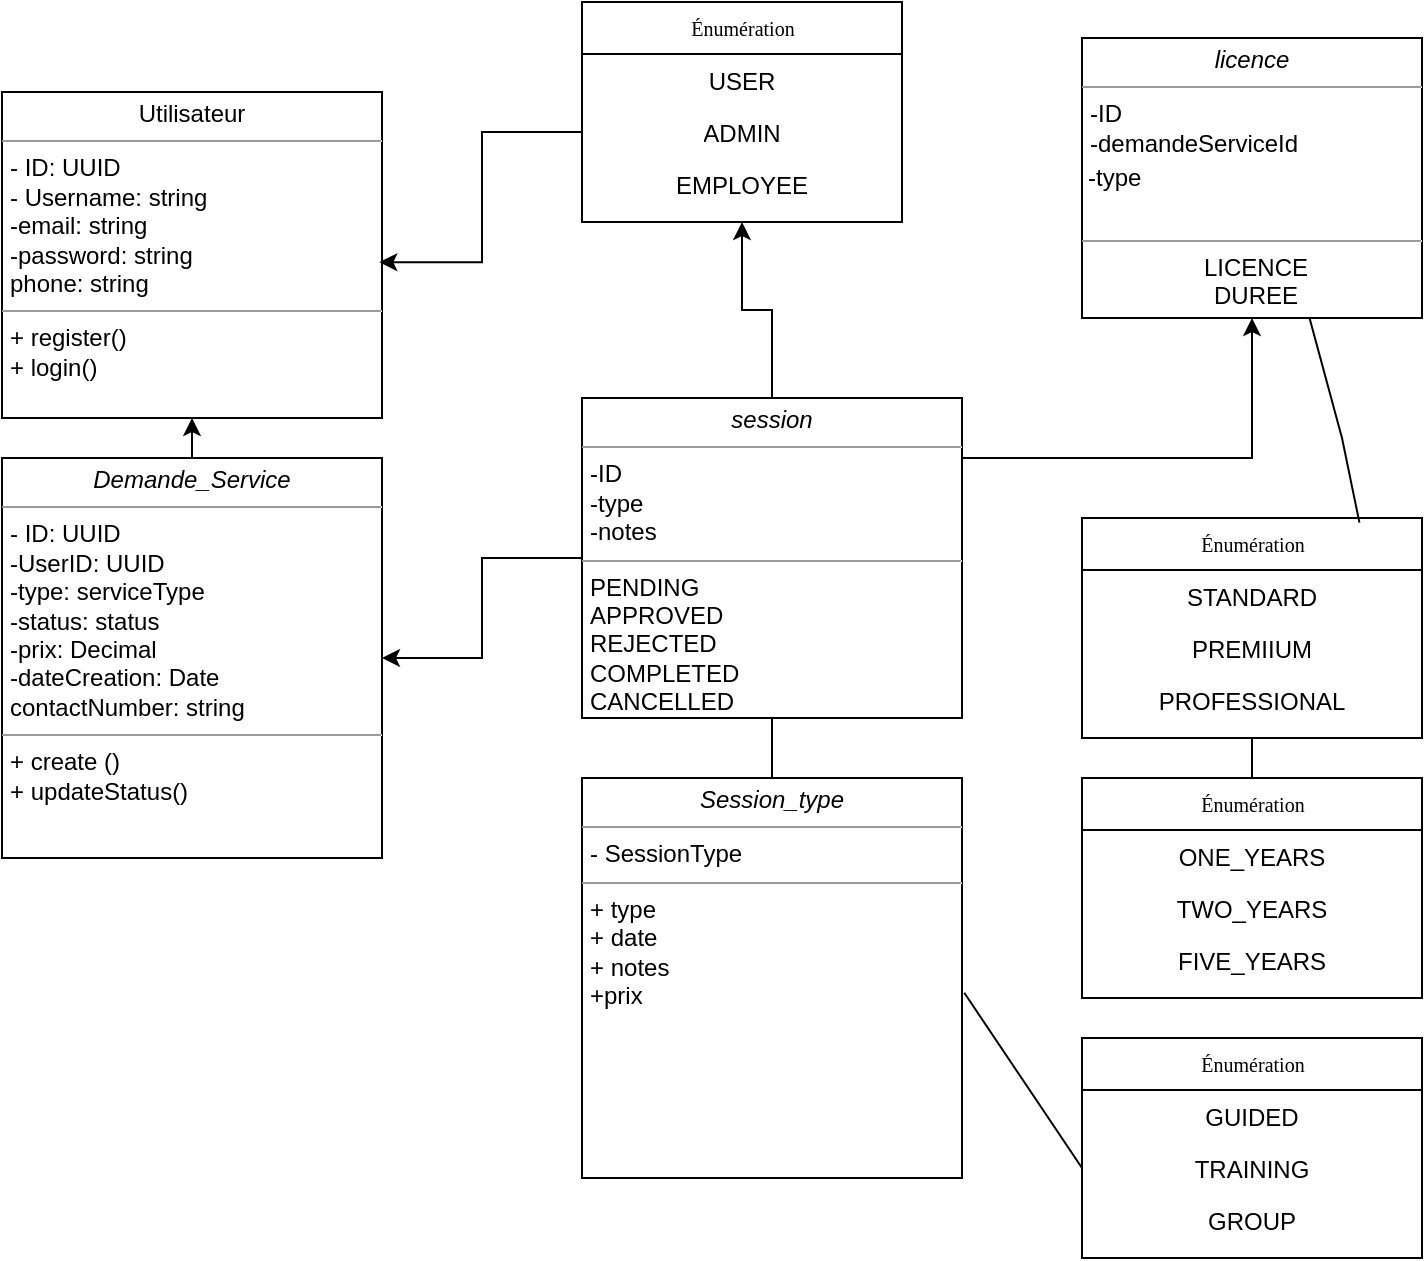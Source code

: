 <mxfile version="26.2.14">
  <diagram name="Page-1" id="c4acf3e9-155e-7222-9cf6-157b1a14988f">
    <mxGraphModel dx="1188" dy="691" grid="1" gridSize="10" guides="1" tooltips="1" connect="1" arrows="1" fold="1" page="1" pageScale="1" pageWidth="850" pageHeight="1100" background="none" math="0" shadow="0">
      <root>
        <mxCell id="0" />
        <mxCell id="1" parent="0" />
        <mxCell id="17acba5748e5396b-20" value="Énumération" style="swimlane;html=1;fontStyle=0;childLayout=stackLayout;horizontal=1;startSize=26;fillColor=none;horizontalStack=0;resizeParent=1;resizeLast=0;collapsible=1;marginBottom=0;swimlaneFillColor=#ffffff;rounded=0;shadow=0;comic=0;labelBackgroundColor=none;strokeWidth=1;fontFamily=Verdana;fontSize=10;align=center;" parent="1" vertex="1">
          <mxGeometry x="350" y="42" width="160" height="110" as="geometry" />
        </mxCell>
        <mxCell id="17acba5748e5396b-21" value="USER" style="text;html=1;strokeColor=none;fillColor=none;align=center;verticalAlign=top;spacingLeft=4;spacingRight=4;whiteSpace=wrap;overflow=hidden;rotatable=0;points=[[0,0.5],[1,0.5]];portConstraint=eastwest;" parent="17acba5748e5396b-20" vertex="1">
          <mxGeometry y="26" width="160" height="26" as="geometry" />
        </mxCell>
        <mxCell id="17acba5748e5396b-24" value="ADMIN" style="text;html=1;strokeColor=none;fillColor=none;align=center;verticalAlign=top;spacingLeft=4;spacingRight=4;whiteSpace=wrap;overflow=hidden;rotatable=0;points=[[0,0.5],[1,0.5]];portConstraint=eastwest;" parent="17acba5748e5396b-20" vertex="1">
          <mxGeometry y="52" width="160" height="26" as="geometry" />
        </mxCell>
        <mxCell id="17acba5748e5396b-26" value="EMPLOYEE" style="text;html=1;strokeColor=none;fillColor=none;align=center;verticalAlign=top;spacingLeft=4;spacingRight=4;whiteSpace=wrap;overflow=hidden;rotatable=0;points=[[0,0.5],[1,0.5]];portConstraint=eastwest;" parent="17acba5748e5396b-20" vertex="1">
          <mxGeometry y="78" width="160" height="26" as="geometry" />
        </mxCell>
        <mxCell id="5d2195bd80daf111-18" value="&lt;p style=&quot;margin:0px;margin-top:4px;text-align:center;&quot;&gt;Utilisateur&lt;/p&gt;&lt;hr size=&quot;1&quot;&gt;&lt;p style=&quot;margin:0px;margin-left:4px;&quot;&gt;- ID: UUID&lt;br&gt;- Username: string&lt;/p&gt;&lt;p style=&quot;margin:0px;margin-left:4px;&quot;&gt;-email: string&lt;/p&gt;&lt;p style=&quot;margin:0px;margin-left:4px;&quot;&gt;-password: string&lt;/p&gt;&lt;p style=&quot;margin:0px;margin-left:4px;&quot;&gt;phone: string&lt;/p&gt;&lt;hr size=&quot;1&quot;&gt;&lt;p style=&quot;margin:0px;margin-left:4px;&quot;&gt;+ register()&lt;br&gt;+ login()&lt;/p&gt;" style="verticalAlign=top;align=left;overflow=fill;fontSize=12;fontFamily=Helvetica;html=1;rounded=0;shadow=0;comic=0;labelBackgroundColor=none;strokeWidth=1" parent="1" vertex="1">
          <mxGeometry x="60" y="87" width="190" height="163" as="geometry" />
        </mxCell>
        <mxCell id="3gWpYP7i_RpZXR8Tq9W4-3" value="" style="edgeStyle=orthogonalEdgeStyle;rounded=0;orthogonalLoop=1;jettySize=auto;html=1;" edge="1" parent="1" source="5d2195bd80daf111-19" target="5d2195bd80daf111-18">
          <mxGeometry relative="1" as="geometry" />
        </mxCell>
        <mxCell id="5d2195bd80daf111-19" value="&lt;p style=&quot;margin:0px;margin-top:4px;text-align:center;&quot;&gt;&lt;i&gt;Demande_Service&lt;/i&gt;&lt;/p&gt;&lt;hr size=&quot;1&quot;&gt;&lt;p style=&quot;margin:0px;margin-left:4px;&quot;&gt;- ID: UUID&lt;/p&gt;&lt;p style=&quot;margin:0px;margin-left:4px;&quot;&gt;-UserID: UUID&lt;/p&gt;&lt;p style=&quot;margin:0px;margin-left:4px;&quot;&gt;-type: serviceType&lt;/p&gt;&lt;p style=&quot;margin:0px;margin-left:4px;&quot;&gt;-status: status&lt;/p&gt;&lt;p style=&quot;margin:0px;margin-left:4px;&quot;&gt;-prix: Decimal&lt;/p&gt;&lt;p style=&quot;margin:0px;margin-left:4px;&quot;&gt;-dateCreation: Date&lt;/p&gt;&lt;p style=&quot;margin:0px;margin-left:4px;&quot;&gt;contactNumber: string&lt;/p&gt;&lt;hr size=&quot;1&quot;&gt;&lt;p style=&quot;margin:0px;margin-left:4px;&quot;&gt;+ create ()&lt;br&gt;+ updateStatus()&lt;/p&gt;" style="verticalAlign=top;align=left;overflow=fill;fontSize=12;fontFamily=Helvetica;html=1;rounded=0;shadow=0;comic=0;labelBackgroundColor=none;strokeWidth=1" parent="1" vertex="1">
          <mxGeometry x="60" y="270" width="190" height="200" as="geometry" />
        </mxCell>
        <mxCell id="3gWpYP7i_RpZXR8Tq9W4-2" style="edgeStyle=orthogonalEdgeStyle;rounded=0;orthogonalLoop=1;jettySize=auto;html=1;entryX=0.993;entryY=0.522;entryDx=0;entryDy=0;entryPerimeter=0;" edge="1" parent="1" source="17acba5748e5396b-24" target="5d2195bd80daf111-18">
          <mxGeometry relative="1" as="geometry">
            <mxPoint x="300" y="160" as="targetPoint" />
          </mxGeometry>
        </mxCell>
        <mxCell id="3gWpYP7i_RpZXR8Tq9W4-5" value="&lt;p style=&quot;margin:0px;margin-top:4px;text-align:center;&quot;&gt;&lt;i&gt;licence&lt;/i&gt;&lt;/p&gt;&lt;hr size=&quot;1&quot;&gt;&lt;p style=&quot;margin:0px;margin-left:4px;&quot;&gt;-ID&lt;/p&gt;&lt;p style=&quot;margin:0px;margin-left:4px;&quot;&gt;-demandeServiceId&lt;/p&gt;&lt;table&gt;&lt;tbody&gt;&lt;tr&gt;&lt;td data-end=&quot;1857&quot; data-start=&quot;1839&quot; class=&quot;max-w-[calc(var(--thread-content-max-width)*2/3)]&quot;&gt;-type&lt;/td&gt;&lt;/tr&gt;&lt;/tbody&gt;&lt;/table&gt;&lt;br&gt;&lt;hr size=&quot;1&quot;&gt;&lt;p style=&quot;text-align: center; margin: 0px 0px 0px 4px;&quot;&gt;LICENCE&lt;/p&gt;&lt;p style=&quot;text-align: center; margin: 0px 0px 0px 4px;&quot;&gt;DUREE&lt;/p&gt;" style="verticalAlign=top;align=left;overflow=fill;fontSize=12;fontFamily=Helvetica;html=1;rounded=0;shadow=0;comic=0;labelBackgroundColor=none;strokeWidth=1" vertex="1" parent="1">
          <mxGeometry x="600" y="60" width="170" height="140" as="geometry" />
        </mxCell>
        <mxCell id="3gWpYP7i_RpZXR8Tq9W4-7" style="edgeStyle=orthogonalEdgeStyle;rounded=0;orthogonalLoop=1;jettySize=auto;html=1;entryX=0.5;entryY=1;entryDx=0;entryDy=0;" edge="1" parent="1" source="3gWpYP7i_RpZXR8Tq9W4-6" target="17acba5748e5396b-20">
          <mxGeometry relative="1" as="geometry" />
        </mxCell>
        <mxCell id="3gWpYP7i_RpZXR8Tq9W4-8" style="edgeStyle=orthogonalEdgeStyle;rounded=0;orthogonalLoop=1;jettySize=auto;html=1;entryX=0.5;entryY=1;entryDx=0;entryDy=0;" edge="1" parent="1" source="3gWpYP7i_RpZXR8Tq9W4-6" target="3gWpYP7i_RpZXR8Tq9W4-5">
          <mxGeometry relative="1" as="geometry">
            <Array as="points">
              <mxPoint x="685" y="270" />
            </Array>
          </mxGeometry>
        </mxCell>
        <mxCell id="3gWpYP7i_RpZXR8Tq9W4-9" style="edgeStyle=orthogonalEdgeStyle;rounded=0;orthogonalLoop=1;jettySize=auto;html=1;entryX=1;entryY=0.5;entryDx=0;entryDy=0;" edge="1" parent="1" source="3gWpYP7i_RpZXR8Tq9W4-6" target="5d2195bd80daf111-19">
          <mxGeometry relative="1" as="geometry" />
        </mxCell>
        <mxCell id="3gWpYP7i_RpZXR8Tq9W4-6" value="&lt;p style=&quot;margin:0px;margin-top:4px;text-align:center;&quot;&gt;&lt;i&gt;session&lt;/i&gt;&lt;/p&gt;&lt;hr size=&quot;1&quot;&gt;&lt;p style=&quot;margin:0px;margin-left:4px;&quot;&gt;-ID&lt;/p&gt;&lt;p style=&quot;margin:0px;margin-left:4px;&quot;&gt;-type&lt;/p&gt;&lt;p style=&quot;margin:0px;margin-left:4px;&quot;&gt;-notes&lt;/p&gt;&lt;hr size=&quot;1&quot;&gt;&lt;p style=&quot;margin:0px;margin-left:4px;&quot;&gt;PENDING&lt;/p&gt;&lt;p style=&quot;margin:0px;margin-left:4px;&quot;&gt;APPROVED&lt;/p&gt;&lt;p style=&quot;margin:0px;margin-left:4px;&quot;&gt;REJECTED&lt;/p&gt;&lt;p style=&quot;margin:0px;margin-left:4px;&quot;&gt;COMPLETED&lt;/p&gt;&lt;p style=&quot;margin:0px;margin-left:4px;&quot;&gt;CANCELLED&lt;/p&gt;" style="verticalAlign=top;align=left;overflow=fill;fontSize=12;fontFamily=Helvetica;html=1;rounded=0;shadow=0;comic=0;labelBackgroundColor=none;strokeWidth=1" vertex="1" parent="1">
          <mxGeometry x="350" y="240" width="190" height="160" as="geometry" />
        </mxCell>
        <mxCell id="3gWpYP7i_RpZXR8Tq9W4-10" value="Énumération" style="swimlane;html=1;fontStyle=0;childLayout=stackLayout;horizontal=1;startSize=26;fillColor=none;horizontalStack=0;resizeParent=1;resizeLast=0;collapsible=1;marginBottom=0;swimlaneFillColor=#ffffff;rounded=0;shadow=0;comic=0;labelBackgroundColor=none;strokeWidth=1;fontFamily=Verdana;fontSize=10;align=center;" vertex="1" parent="1">
          <mxGeometry x="600" y="300" width="170" height="110" as="geometry" />
        </mxCell>
        <mxCell id="3gWpYP7i_RpZXR8Tq9W4-11" value="STANDARD" style="text;html=1;strokeColor=none;fillColor=none;align=center;verticalAlign=top;spacingLeft=4;spacingRight=4;whiteSpace=wrap;overflow=hidden;rotatable=0;points=[[0,0.5],[1,0.5]];portConstraint=eastwest;" vertex="1" parent="3gWpYP7i_RpZXR8Tq9W4-10">
          <mxGeometry y="26" width="170" height="26" as="geometry" />
        </mxCell>
        <mxCell id="3gWpYP7i_RpZXR8Tq9W4-12" value="PREMIIUM" style="text;html=1;strokeColor=none;fillColor=none;align=center;verticalAlign=top;spacingLeft=4;spacingRight=4;whiteSpace=wrap;overflow=hidden;rotatable=0;points=[[0,0.5],[1,0.5]];portConstraint=eastwest;" vertex="1" parent="3gWpYP7i_RpZXR8Tq9W4-10">
          <mxGeometry y="52" width="170" height="26" as="geometry" />
        </mxCell>
        <mxCell id="3gWpYP7i_RpZXR8Tq9W4-13" value="PROFESSIONAL" style="text;html=1;strokeColor=none;fillColor=none;align=center;verticalAlign=top;spacingLeft=4;spacingRight=4;whiteSpace=wrap;overflow=hidden;rotatable=0;points=[[0,0.5],[1,0.5]];portConstraint=eastwest;" vertex="1" parent="3gWpYP7i_RpZXR8Tq9W4-10">
          <mxGeometry y="78" width="170" height="26" as="geometry" />
        </mxCell>
        <mxCell id="3gWpYP7i_RpZXR8Tq9W4-14" value="Énumération" style="swimlane;html=1;fontStyle=0;childLayout=stackLayout;horizontal=1;startSize=26;fillColor=none;horizontalStack=0;resizeParent=1;resizeLast=0;collapsible=1;marginBottom=0;swimlaneFillColor=#ffffff;rounded=0;shadow=0;comic=0;labelBackgroundColor=none;strokeWidth=1;fontFamily=Verdana;fontSize=10;align=center;" vertex="1" parent="1">
          <mxGeometry x="600" y="430" width="170" height="110" as="geometry" />
        </mxCell>
        <mxCell id="3gWpYP7i_RpZXR8Tq9W4-15" value="ONE_YEARS" style="text;html=1;strokeColor=none;fillColor=none;align=center;verticalAlign=top;spacingLeft=4;spacingRight=4;whiteSpace=wrap;overflow=hidden;rotatable=0;points=[[0,0.5],[1,0.5]];portConstraint=eastwest;" vertex="1" parent="3gWpYP7i_RpZXR8Tq9W4-14">
          <mxGeometry y="26" width="170" height="26" as="geometry" />
        </mxCell>
        <mxCell id="3gWpYP7i_RpZXR8Tq9W4-16" value="TWO_YEARS" style="text;html=1;strokeColor=none;fillColor=none;align=center;verticalAlign=top;spacingLeft=4;spacingRight=4;whiteSpace=wrap;overflow=hidden;rotatable=0;points=[[0,0.5],[1,0.5]];portConstraint=eastwest;" vertex="1" parent="3gWpYP7i_RpZXR8Tq9W4-14">
          <mxGeometry y="52" width="170" height="26" as="geometry" />
        </mxCell>
        <mxCell id="3gWpYP7i_RpZXR8Tq9W4-17" value="FIVE_YEARS" style="text;html=1;strokeColor=none;fillColor=none;align=center;verticalAlign=top;spacingLeft=4;spacingRight=4;whiteSpace=wrap;overflow=hidden;rotatable=0;points=[[0,0.5],[1,0.5]];portConstraint=eastwest;" vertex="1" parent="3gWpYP7i_RpZXR8Tq9W4-14">
          <mxGeometry y="78" width="170" height="26" as="geometry" />
        </mxCell>
        <mxCell id="3gWpYP7i_RpZXR8Tq9W4-18" value="Énumération" style="swimlane;html=1;fontStyle=0;childLayout=stackLayout;horizontal=1;startSize=26;fillColor=none;horizontalStack=0;resizeParent=1;resizeLast=0;collapsible=1;marginBottom=0;swimlaneFillColor=#ffffff;rounded=0;shadow=0;comic=0;labelBackgroundColor=none;strokeWidth=1;fontFamily=Verdana;fontSize=10;align=center;" vertex="1" parent="1">
          <mxGeometry x="600" y="560" width="170" height="110" as="geometry" />
        </mxCell>
        <mxCell id="3gWpYP7i_RpZXR8Tq9W4-19" value="GUIDED" style="text;html=1;strokeColor=none;fillColor=none;align=center;verticalAlign=top;spacingLeft=4;spacingRight=4;whiteSpace=wrap;overflow=hidden;rotatable=0;points=[[0,0.5],[1,0.5]];portConstraint=eastwest;" vertex="1" parent="3gWpYP7i_RpZXR8Tq9W4-18">
          <mxGeometry y="26" width="170" height="26" as="geometry" />
        </mxCell>
        <mxCell id="3gWpYP7i_RpZXR8Tq9W4-20" value="TRAINING" style="text;html=1;strokeColor=none;fillColor=none;align=center;verticalAlign=top;spacingLeft=4;spacingRight=4;whiteSpace=wrap;overflow=hidden;rotatable=0;points=[[0,0.5],[1,0.5]];portConstraint=eastwest;" vertex="1" parent="3gWpYP7i_RpZXR8Tq9W4-18">
          <mxGeometry y="52" width="170" height="26" as="geometry" />
        </mxCell>
        <mxCell id="3gWpYP7i_RpZXR8Tq9W4-21" value="GROUP" style="text;html=1;strokeColor=none;fillColor=none;align=center;verticalAlign=top;spacingLeft=4;spacingRight=4;whiteSpace=wrap;overflow=hidden;rotatable=0;points=[[0,0.5],[1,0.5]];portConstraint=eastwest;" vertex="1" parent="3gWpYP7i_RpZXR8Tq9W4-18">
          <mxGeometry y="78" width="170" height="26" as="geometry" />
        </mxCell>
        <mxCell id="3gWpYP7i_RpZXR8Tq9W4-22" value="&lt;p style=&quot;margin:0px;margin-top:4px;text-align:center;&quot;&gt;&lt;i&gt;Session_type&lt;/i&gt;&lt;/p&gt;&lt;hr size=&quot;1&quot;&gt;&lt;p style=&quot;margin:0px;margin-left:4px;&quot;&gt;- SessionType&lt;br&gt;&lt;/p&gt;&lt;hr size=&quot;1&quot;&gt;&lt;p style=&quot;margin:0px;margin-left:4px;&quot;&gt;+ type&lt;/p&gt;&lt;p style=&quot;margin:0px;margin-left:4px;&quot;&gt;+ date&lt;/p&gt;&lt;p style=&quot;margin:0px;margin-left:4px;&quot;&gt;+ notes&lt;/p&gt;&lt;p style=&quot;margin:0px;margin-left:4px;&quot;&gt;+prix&lt;/p&gt;" style="verticalAlign=top;align=left;overflow=fill;fontSize=12;fontFamily=Helvetica;html=1;rounded=0;shadow=0;comic=0;labelBackgroundColor=none;strokeWidth=1" vertex="1" parent="1">
          <mxGeometry x="350" y="430" width="190" height="200" as="geometry" />
        </mxCell>
        <mxCell id="3gWpYP7i_RpZXR8Tq9W4-24" value="" style="endArrow=none;html=1;rounded=0;entryX=0.5;entryY=1;entryDx=0;entryDy=0;exitX=0.5;exitY=0;exitDx=0;exitDy=0;" edge="1" parent="1" source="3gWpYP7i_RpZXR8Tq9W4-22" target="3gWpYP7i_RpZXR8Tq9W4-6">
          <mxGeometry width="50" height="50" relative="1" as="geometry">
            <mxPoint x="410" y="510" as="sourcePoint" />
            <mxPoint x="460" y="460" as="targetPoint" />
          </mxGeometry>
        </mxCell>
        <mxCell id="3gWpYP7i_RpZXR8Tq9W4-26" value="" style="endArrow=none;html=1;rounded=0;exitX=0.669;exitY=0.999;exitDx=0;exitDy=0;exitPerimeter=0;entryX=0.816;entryY=0.021;entryDx=0;entryDy=0;entryPerimeter=0;" edge="1" parent="1" source="3gWpYP7i_RpZXR8Tq9W4-5" target="3gWpYP7i_RpZXR8Tq9W4-10">
          <mxGeometry width="50" height="50" relative="1" as="geometry">
            <mxPoint x="480" y="415" as="sourcePoint" />
            <mxPoint x="750" y="270" as="targetPoint" />
            <Array as="points">
              <mxPoint x="730" y="260" />
            </Array>
          </mxGeometry>
        </mxCell>
        <mxCell id="3gWpYP7i_RpZXR8Tq9W4-27" value="" style="endArrow=none;html=1;rounded=0;entryX=0;entryY=0.5;entryDx=0;entryDy=0;exitX=1.006;exitY=0.537;exitDx=0;exitDy=0;exitPerimeter=0;" edge="1" parent="1" source="3gWpYP7i_RpZXR8Tq9W4-22" target="3gWpYP7i_RpZXR8Tq9W4-20">
          <mxGeometry width="50" height="50" relative="1" as="geometry">
            <mxPoint x="440" y="685" as="sourcePoint" />
            <mxPoint x="460" y="460" as="targetPoint" />
            <Array as="points" />
          </mxGeometry>
        </mxCell>
        <mxCell id="3gWpYP7i_RpZXR8Tq9W4-29" value="" style="endArrow=none;html=1;rounded=0;entryX=0.5;entryY=1;entryDx=0;entryDy=0;exitX=0.5;exitY=0;exitDx=0;exitDy=0;" edge="1" parent="1" source="3gWpYP7i_RpZXR8Tq9W4-14" target="3gWpYP7i_RpZXR8Tq9W4-10">
          <mxGeometry width="50" height="50" relative="1" as="geometry">
            <mxPoint x="410" y="440" as="sourcePoint" />
            <mxPoint x="460" y="390" as="targetPoint" />
          </mxGeometry>
        </mxCell>
      </root>
    </mxGraphModel>
  </diagram>
</mxfile>
